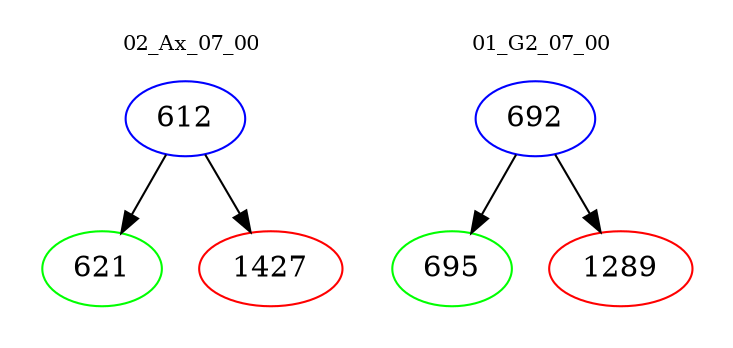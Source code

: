 digraph{
subgraph cluster_0 {
color = white
label = "02_Ax_07_00";
fontsize=10;
T0_612 [label="612", color="blue"]
T0_612 -> T0_621 [color="black"]
T0_621 [label="621", color="green"]
T0_612 -> T0_1427 [color="black"]
T0_1427 [label="1427", color="red"]
}
subgraph cluster_1 {
color = white
label = "01_G2_07_00";
fontsize=10;
T1_692 [label="692", color="blue"]
T1_692 -> T1_695 [color="black"]
T1_695 [label="695", color="green"]
T1_692 -> T1_1289 [color="black"]
T1_1289 [label="1289", color="red"]
}
}

